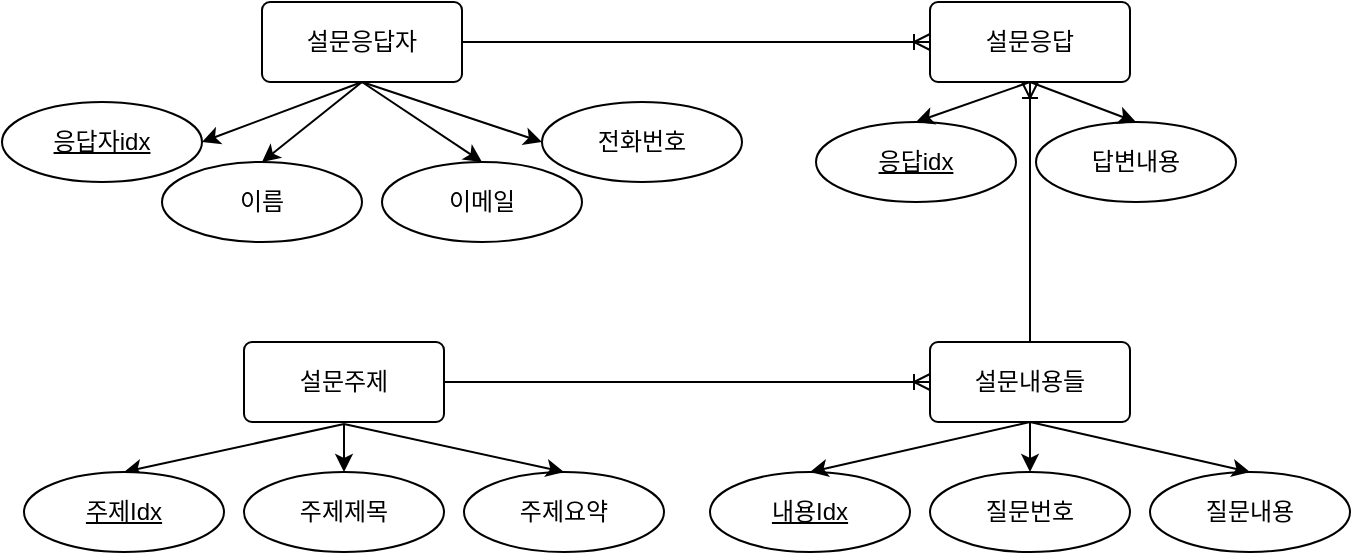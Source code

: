 <mxfile version="21.6.6" type="device">
  <diagram name="Page-1" id="iSLNAPMeHW9vmjwyTE4i">
    <mxGraphModel dx="1434" dy="750" grid="1" gridSize="10" guides="1" tooltips="1" connect="1" arrows="1" fold="1" page="1" pageScale="1" pageWidth="827" pageHeight="1169" math="0" shadow="0">
      <root>
        <mxCell id="0" />
        <mxCell id="1" parent="0" />
        <mxCell id="BfDBL7ki2tLZg0gAbBJe-18" style="rounded=0;orthogonalLoop=1;jettySize=auto;html=1;entryX=0.5;entryY=0;entryDx=0;entryDy=0;exitX=0.5;exitY=1;exitDx=0;exitDy=0;" edge="1" parent="1" target="BfDBL7ki2tLZg0gAbBJe-4">
          <mxGeometry relative="1" as="geometry">
            <mxPoint x="201" y="251" as="sourcePoint" />
          </mxGeometry>
        </mxCell>
        <mxCell id="BfDBL7ki2tLZg0gAbBJe-1" value="설문주제" style="rounded=1;arcSize=10;whiteSpace=wrap;html=1;align=center;" vertex="1" parent="1">
          <mxGeometry x="151" y="210" width="100" height="40" as="geometry" />
        </mxCell>
        <mxCell id="BfDBL7ki2tLZg0gAbBJe-2" value="설문내용들" style="rounded=1;arcSize=10;whiteSpace=wrap;html=1;align=center;" vertex="1" parent="1">
          <mxGeometry x="494" y="210" width="100" height="40" as="geometry" />
        </mxCell>
        <mxCell id="BfDBL7ki2tLZg0gAbBJe-3" value="설문응답" style="rounded=1;arcSize=10;whiteSpace=wrap;html=1;align=center;" vertex="1" parent="1">
          <mxGeometry x="494" y="40" width="100" height="40" as="geometry" />
        </mxCell>
        <mxCell id="BfDBL7ki2tLZg0gAbBJe-4" value="주제Idx" style="ellipse;whiteSpace=wrap;html=1;align=center;fontStyle=4;" vertex="1" parent="1">
          <mxGeometry x="41" y="275" width="100" height="40" as="geometry" />
        </mxCell>
        <mxCell id="BfDBL7ki2tLZg0gAbBJe-5" value="내용Idx" style="ellipse;whiteSpace=wrap;html=1;align=center;fontStyle=4;" vertex="1" parent="1">
          <mxGeometry x="384" y="275" width="100" height="40" as="geometry" />
        </mxCell>
        <mxCell id="BfDBL7ki2tLZg0gAbBJe-6" value="응답idx" style="ellipse;whiteSpace=wrap;html=1;align=center;fontStyle=4;" vertex="1" parent="1">
          <mxGeometry x="437" y="100" width="100" height="40" as="geometry" />
        </mxCell>
        <mxCell id="BfDBL7ki2tLZg0gAbBJe-7" value="설문응답자" style="rounded=1;arcSize=10;whiteSpace=wrap;html=1;align=center;" vertex="1" parent="1">
          <mxGeometry x="160" y="40" width="100" height="40" as="geometry" />
        </mxCell>
        <mxCell id="BfDBL7ki2tLZg0gAbBJe-8" value="응답자idx" style="ellipse;whiteSpace=wrap;html=1;align=center;fontStyle=4;" vertex="1" parent="1">
          <mxGeometry x="30" y="90" width="100" height="40" as="geometry" />
        </mxCell>
        <mxCell id="BfDBL7ki2tLZg0gAbBJe-9" value="질문내용" style="ellipse;whiteSpace=wrap;html=1;align=center;" vertex="1" parent="1">
          <mxGeometry x="604" y="275" width="100" height="40" as="geometry" />
        </mxCell>
        <mxCell id="BfDBL7ki2tLZg0gAbBJe-10" value="질문번호" style="ellipse;whiteSpace=wrap;html=1;align=center;" vertex="1" parent="1">
          <mxGeometry x="494" y="275" width="100" height="40" as="geometry" />
        </mxCell>
        <mxCell id="BfDBL7ki2tLZg0gAbBJe-11" value="주제제목" style="ellipse;whiteSpace=wrap;html=1;align=center;" vertex="1" parent="1">
          <mxGeometry x="151" y="275" width="100" height="40" as="geometry" />
        </mxCell>
        <mxCell id="BfDBL7ki2tLZg0gAbBJe-12" value="주제요약" style="ellipse;whiteSpace=wrap;html=1;align=center;" vertex="1" parent="1">
          <mxGeometry x="261" y="275" width="100" height="40" as="geometry" />
        </mxCell>
        <mxCell id="BfDBL7ki2tLZg0gAbBJe-13" value="이름" style="ellipse;whiteSpace=wrap;html=1;align=center;" vertex="1" parent="1">
          <mxGeometry x="110" y="120" width="100" height="40" as="geometry" />
        </mxCell>
        <mxCell id="BfDBL7ki2tLZg0gAbBJe-14" value="이메일" style="ellipse;whiteSpace=wrap;html=1;align=center;" vertex="1" parent="1">
          <mxGeometry x="220" y="120" width="100" height="40" as="geometry" />
        </mxCell>
        <mxCell id="BfDBL7ki2tLZg0gAbBJe-15" value="전화번호" style="ellipse;whiteSpace=wrap;html=1;align=center;" vertex="1" parent="1">
          <mxGeometry x="300" y="90" width="100" height="40" as="geometry" />
        </mxCell>
        <mxCell id="BfDBL7ki2tLZg0gAbBJe-17" value="답변내용" style="ellipse;whiteSpace=wrap;html=1;align=center;" vertex="1" parent="1">
          <mxGeometry x="547" y="100" width="100" height="40" as="geometry" />
        </mxCell>
        <mxCell id="BfDBL7ki2tLZg0gAbBJe-19" style="rounded=0;orthogonalLoop=1;jettySize=auto;html=1;entryX=0.5;entryY=0;entryDx=0;entryDy=0;exitX=0.5;exitY=1;exitDx=0;exitDy=0;" edge="1" parent="1" target="BfDBL7ki2tLZg0gAbBJe-11">
          <mxGeometry relative="1" as="geometry">
            <mxPoint x="201" y="251" as="sourcePoint" />
            <mxPoint x="101" y="291" as="targetPoint" />
          </mxGeometry>
        </mxCell>
        <mxCell id="BfDBL7ki2tLZg0gAbBJe-20" style="rounded=0;orthogonalLoop=1;jettySize=auto;html=1;exitX=0.5;exitY=1;exitDx=0;exitDy=0;entryX=0.5;entryY=0;entryDx=0;entryDy=0;" edge="1" parent="1" target="BfDBL7ki2tLZg0gAbBJe-12">
          <mxGeometry relative="1" as="geometry">
            <mxPoint x="201" y="251" as="sourcePoint" />
            <mxPoint x="211" y="291" as="targetPoint" />
          </mxGeometry>
        </mxCell>
        <mxCell id="BfDBL7ki2tLZg0gAbBJe-21" style="rounded=0;orthogonalLoop=1;jettySize=auto;html=1;exitX=0.5;exitY=1;exitDx=0;exitDy=0;entryX=0.5;entryY=0;entryDx=0;entryDy=0;" edge="1" parent="1" source="BfDBL7ki2tLZg0gAbBJe-2" target="BfDBL7ki2tLZg0gAbBJe-5">
          <mxGeometry relative="1" as="geometry">
            <mxPoint x="314" y="355" as="sourcePoint" />
            <mxPoint x="424" y="385" as="targetPoint" />
          </mxGeometry>
        </mxCell>
        <mxCell id="BfDBL7ki2tLZg0gAbBJe-22" style="rounded=0;orthogonalLoop=1;jettySize=auto;html=1;exitX=0.5;exitY=1;exitDx=0;exitDy=0;entryX=0.5;entryY=0;entryDx=0;entryDy=0;" edge="1" parent="1" source="BfDBL7ki2tLZg0gAbBJe-2" target="BfDBL7ki2tLZg0gAbBJe-10">
          <mxGeometry relative="1" as="geometry">
            <mxPoint x="554" y="260" as="sourcePoint" />
            <mxPoint x="444" y="285" as="targetPoint" />
          </mxGeometry>
        </mxCell>
        <mxCell id="BfDBL7ki2tLZg0gAbBJe-23" style="rounded=0;orthogonalLoop=1;jettySize=auto;html=1;entryX=0.5;entryY=0;entryDx=0;entryDy=0;exitX=0.5;exitY=1;exitDx=0;exitDy=0;" edge="1" parent="1" source="BfDBL7ki2tLZg0gAbBJe-2" target="BfDBL7ki2tLZg0gAbBJe-9">
          <mxGeometry relative="1" as="geometry">
            <mxPoint x="664" y="245" as="sourcePoint" />
            <mxPoint x="554" y="285" as="targetPoint" />
          </mxGeometry>
        </mxCell>
        <mxCell id="BfDBL7ki2tLZg0gAbBJe-24" style="rounded=0;orthogonalLoop=1;jettySize=auto;html=1;exitX=0.5;exitY=1;exitDx=0;exitDy=0;entryX=1;entryY=0.5;entryDx=0;entryDy=0;" edge="1" parent="1" source="BfDBL7ki2tLZg0gAbBJe-7" target="BfDBL7ki2tLZg0gAbBJe-8">
          <mxGeometry relative="1" as="geometry">
            <mxPoint x="210" y="180" as="sourcePoint" />
            <mxPoint x="100" y="205" as="targetPoint" />
          </mxGeometry>
        </mxCell>
        <mxCell id="BfDBL7ki2tLZg0gAbBJe-25" style="rounded=0;orthogonalLoop=1;jettySize=auto;html=1;exitX=0.5;exitY=1;exitDx=0;exitDy=0;entryX=0.5;entryY=0;entryDx=0;entryDy=0;" edge="1" parent="1" source="BfDBL7ki2tLZg0gAbBJe-7" target="BfDBL7ki2tLZg0gAbBJe-13">
          <mxGeometry relative="1" as="geometry">
            <mxPoint x="220" y="80" as="sourcePoint" />
            <mxPoint x="160" y="100" as="targetPoint" />
          </mxGeometry>
        </mxCell>
        <mxCell id="BfDBL7ki2tLZg0gAbBJe-26" style="rounded=0;orthogonalLoop=1;jettySize=auto;html=1;exitX=0.5;exitY=1;exitDx=0;exitDy=0;entryX=0.5;entryY=0;entryDx=0;entryDy=0;" edge="1" parent="1" source="BfDBL7ki2tLZg0gAbBJe-7" target="BfDBL7ki2tLZg0gAbBJe-14">
          <mxGeometry relative="1" as="geometry">
            <mxPoint x="220" y="80" as="sourcePoint" />
            <mxPoint x="170" y="130" as="targetPoint" />
          </mxGeometry>
        </mxCell>
        <mxCell id="BfDBL7ki2tLZg0gAbBJe-27" style="rounded=0;orthogonalLoop=1;jettySize=auto;html=1;exitX=0.5;exitY=1;exitDx=0;exitDy=0;entryX=0;entryY=0.5;entryDx=0;entryDy=0;" edge="1" parent="1" source="BfDBL7ki2tLZg0gAbBJe-7" target="BfDBL7ki2tLZg0gAbBJe-15">
          <mxGeometry relative="1" as="geometry">
            <mxPoint x="220" y="80" as="sourcePoint" />
            <mxPoint x="280" y="130" as="targetPoint" />
          </mxGeometry>
        </mxCell>
        <mxCell id="BfDBL7ki2tLZg0gAbBJe-28" style="rounded=0;orthogonalLoop=1;jettySize=auto;html=1;exitX=0.5;exitY=1;exitDx=0;exitDy=0;entryX=0.5;entryY=0;entryDx=0;entryDy=0;" edge="1" parent="1" source="BfDBL7ki2tLZg0gAbBJe-3" target="BfDBL7ki2tLZg0gAbBJe-6">
          <mxGeometry relative="1" as="geometry">
            <mxPoint x="467" y="335" as="sourcePoint" />
            <mxPoint x="357" y="360" as="targetPoint" />
          </mxGeometry>
        </mxCell>
        <mxCell id="BfDBL7ki2tLZg0gAbBJe-29" style="rounded=0;orthogonalLoop=1;jettySize=auto;html=1;exitX=0.5;exitY=1;exitDx=0;exitDy=0;entryX=0.5;entryY=0;entryDx=0;entryDy=0;" edge="1" parent="1" source="BfDBL7ki2tLZg0gAbBJe-3" target="BfDBL7ki2tLZg0gAbBJe-17">
          <mxGeometry relative="1" as="geometry">
            <mxPoint x="554" y="90" as="sourcePoint" />
            <mxPoint x="497" y="110" as="targetPoint" />
          </mxGeometry>
        </mxCell>
        <mxCell id="BfDBL7ki2tLZg0gAbBJe-30" value="" style="edgeStyle=entityRelationEdgeStyle;fontSize=12;html=1;endArrow=ERoneToMany;rounded=0;exitX=1;exitY=0.5;exitDx=0;exitDy=0;entryX=0;entryY=0.5;entryDx=0;entryDy=0;" edge="1" parent="1" source="BfDBL7ki2tLZg0gAbBJe-1" target="BfDBL7ki2tLZg0gAbBJe-2">
          <mxGeometry width="100" height="100" relative="1" as="geometry">
            <mxPoint x="270" y="305" as="sourcePoint" />
            <mxPoint x="370" y="205" as="targetPoint" />
          </mxGeometry>
        </mxCell>
        <mxCell id="BfDBL7ki2tLZg0gAbBJe-32" value="" style="edgeStyle=entityRelationEdgeStyle;fontSize=12;html=1;endArrow=ERoneToMany;rounded=0;exitX=1;exitY=0.5;exitDx=0;exitDy=0;entryX=0;entryY=0.5;entryDx=0;entryDy=0;" edge="1" parent="1" source="BfDBL7ki2tLZg0gAbBJe-7" target="BfDBL7ki2tLZg0gAbBJe-3">
          <mxGeometry width="100" height="100" relative="1" as="geometry">
            <mxPoint x="270" y="400" as="sourcePoint" />
            <mxPoint x="370" y="300" as="targetPoint" />
          </mxGeometry>
        </mxCell>
        <mxCell id="BfDBL7ki2tLZg0gAbBJe-34" value="" style="edgeStyle=elbowEdgeStyle;fontSize=12;html=1;endArrow=ERoneToMany;rounded=0;entryX=0.5;entryY=1;entryDx=0;entryDy=0;exitX=0.5;exitY=0;exitDx=0;exitDy=0;elbow=vertical;" edge="1" parent="1" source="BfDBL7ki2tLZg0gAbBJe-2" target="BfDBL7ki2tLZg0gAbBJe-3">
          <mxGeometry width="100" height="100" relative="1" as="geometry">
            <mxPoint x="501" y="260" as="sourcePoint" />
            <mxPoint x="601" y="160" as="targetPoint" />
          </mxGeometry>
        </mxCell>
      </root>
    </mxGraphModel>
  </diagram>
</mxfile>
